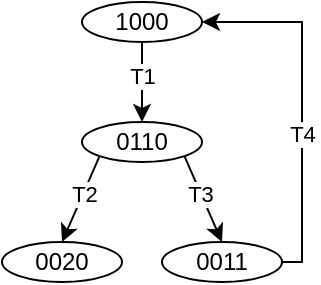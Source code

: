 <mxfile version="26.2.14">
  <diagram name="Page-1" id="ata8sj6fHsWf9TSnN9wj">
    <mxGraphModel dx="570" dy="304" grid="1" gridSize="10" guides="1" tooltips="1" connect="1" arrows="1" fold="1" page="1" pageScale="1" pageWidth="827" pageHeight="1169" math="0" shadow="0">
      <root>
        <mxCell id="0" />
        <mxCell id="1" parent="0" />
        <mxCell id="LwlLjVBW_rg1L-slmP1z-8" style="rounded=0;orthogonalLoop=1;jettySize=auto;html=1;exitX=0;exitY=1;exitDx=0;exitDy=0;entryX=0.5;entryY=0;entryDx=0;entryDy=0;" edge="1" parent="1" source="LwlLjVBW_rg1L-slmP1z-2" target="LwlLjVBW_rg1L-slmP1z-5">
          <mxGeometry relative="1" as="geometry" />
        </mxCell>
        <mxCell id="LwlLjVBW_rg1L-slmP1z-12" value="T2" style="edgeLabel;html=1;align=center;verticalAlign=middle;resizable=0;points=[];" vertex="1" connectable="0" parent="LwlLjVBW_rg1L-slmP1z-8">
          <mxGeometry x="-0.133" relative="1" as="geometry">
            <mxPoint as="offset" />
          </mxGeometry>
        </mxCell>
        <mxCell id="LwlLjVBW_rg1L-slmP1z-9" style="rounded=0;orthogonalLoop=1;jettySize=auto;html=1;exitX=1;exitY=1;exitDx=0;exitDy=0;entryX=0.5;entryY=0;entryDx=0;entryDy=0;" edge="1" parent="1" source="LwlLjVBW_rg1L-slmP1z-2" target="LwlLjVBW_rg1L-slmP1z-6">
          <mxGeometry relative="1" as="geometry" />
        </mxCell>
        <mxCell id="LwlLjVBW_rg1L-slmP1z-13" value="T3" style="edgeLabel;html=1;align=center;verticalAlign=middle;resizable=0;points=[];" vertex="1" connectable="0" parent="LwlLjVBW_rg1L-slmP1z-9">
          <mxGeometry x="-0.154" relative="1" as="geometry">
            <mxPoint as="offset" />
          </mxGeometry>
        </mxCell>
        <mxCell id="LwlLjVBW_rg1L-slmP1z-2" value="0110" style="ellipse;whiteSpace=wrap;html=1;" vertex="1" parent="1">
          <mxGeometry x="230" y="390" width="60" height="20" as="geometry" />
        </mxCell>
        <mxCell id="LwlLjVBW_rg1L-slmP1z-7" style="edgeStyle=orthogonalEdgeStyle;rounded=0;orthogonalLoop=1;jettySize=auto;html=1;exitX=0.5;exitY=1;exitDx=0;exitDy=0;entryX=0.5;entryY=0;entryDx=0;entryDy=0;" edge="1" parent="1" source="LwlLjVBW_rg1L-slmP1z-4" target="LwlLjVBW_rg1L-slmP1z-2">
          <mxGeometry relative="1" as="geometry" />
        </mxCell>
        <mxCell id="LwlLjVBW_rg1L-slmP1z-11" value="T1" style="edgeLabel;html=1;align=center;verticalAlign=middle;resizable=0;points=[];" vertex="1" connectable="0" parent="LwlLjVBW_rg1L-slmP1z-7">
          <mxGeometry x="-0.154" relative="1" as="geometry">
            <mxPoint as="offset" />
          </mxGeometry>
        </mxCell>
        <mxCell id="LwlLjVBW_rg1L-slmP1z-4" value="1000" style="ellipse;whiteSpace=wrap;html=1;" vertex="1" parent="1">
          <mxGeometry x="230" y="330" width="60" height="20" as="geometry" />
        </mxCell>
        <mxCell id="LwlLjVBW_rg1L-slmP1z-5" value="0020" style="ellipse;whiteSpace=wrap;html=1;" vertex="1" parent="1">
          <mxGeometry x="190" y="450" width="60" height="20" as="geometry" />
        </mxCell>
        <mxCell id="LwlLjVBW_rg1L-slmP1z-10" style="edgeStyle=orthogonalEdgeStyle;rounded=0;orthogonalLoop=1;jettySize=auto;html=1;exitX=1;exitY=0.5;exitDx=0;exitDy=0;entryX=1;entryY=0.5;entryDx=0;entryDy=0;" edge="1" parent="1" source="LwlLjVBW_rg1L-slmP1z-6" target="LwlLjVBW_rg1L-slmP1z-4">
          <mxGeometry relative="1" as="geometry">
            <Array as="points">
              <mxPoint x="340" y="460" />
              <mxPoint x="340" y="340" />
            </Array>
          </mxGeometry>
        </mxCell>
        <mxCell id="LwlLjVBW_rg1L-slmP1z-14" value="T4" style="edgeLabel;html=1;align=center;verticalAlign=middle;resizable=0;points=[];" vertex="1" connectable="0" parent="LwlLjVBW_rg1L-slmP1z-10">
          <mxGeometry x="-0.177" relative="1" as="geometry">
            <mxPoint as="offset" />
          </mxGeometry>
        </mxCell>
        <mxCell id="LwlLjVBW_rg1L-slmP1z-6" value="0011" style="ellipse;whiteSpace=wrap;html=1;" vertex="1" parent="1">
          <mxGeometry x="270" y="450" width="60" height="20" as="geometry" />
        </mxCell>
      </root>
    </mxGraphModel>
  </diagram>
</mxfile>
